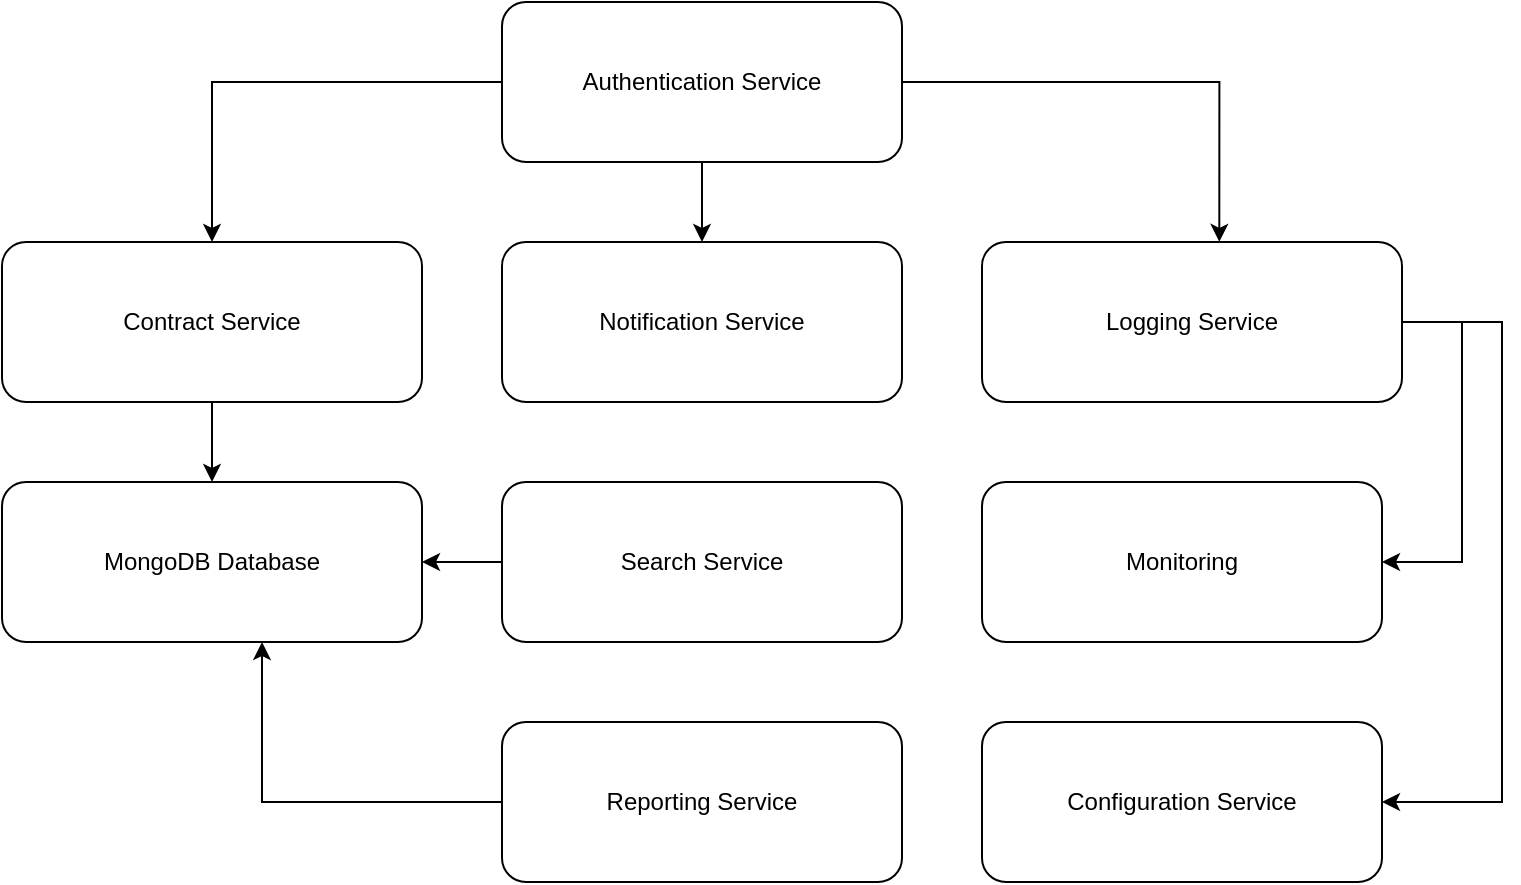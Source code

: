 <mxfile version="24.8.6">
  <diagram id="C5RBs43oDa-KdzZeNtuy" name="Page-1">
    <mxGraphModel dx="792" dy="1133" grid="1" gridSize="10" guides="1" tooltips="1" connect="1" arrows="1" fold="1" page="1" pageScale="1" pageWidth="827" pageHeight="1169" math="0" shadow="0">
      <root>
        <mxCell id="WIyWlLk6GJQsqaUBKTNV-0" />
        <mxCell id="WIyWlLk6GJQsqaUBKTNV-1" parent="WIyWlLk6GJQsqaUBKTNV-0" />
        <mxCell id="oD9I4H4Df59zBqh2kMuC-9" style="edgeStyle=orthogonalEdgeStyle;rounded=0;orthogonalLoop=1;jettySize=auto;html=1;exitX=0.5;exitY=1;exitDx=0;exitDy=0;entryX=0.5;entryY=0;entryDx=0;entryDy=0;" edge="1" parent="WIyWlLk6GJQsqaUBKTNV-1" source="WIyWlLk6GJQsqaUBKTNV-3">
          <mxGeometry relative="1" as="geometry">
            <mxPoint x="380" y="160" as="targetPoint" />
          </mxGeometry>
        </mxCell>
        <mxCell id="WIyWlLk6GJQsqaUBKTNV-3" value="&lt;div&gt;Authentication Service&lt;/div&gt;" style="rounded=1;whiteSpace=wrap;html=1;fontSize=12;glass=0;strokeWidth=1;shadow=0;" parent="WIyWlLk6GJQsqaUBKTNV-1" vertex="1">
          <mxGeometry x="280" y="40" width="200" height="80" as="geometry" />
        </mxCell>
        <mxCell id="oD9I4H4Df59zBqh2kMuC-11" style="edgeStyle=orthogonalEdgeStyle;rounded=0;orthogonalLoop=1;jettySize=auto;html=1;entryX=0.565;entryY=-0.001;entryDx=0;entryDy=0;exitX=1;exitY=0.5;exitDx=0;exitDy=0;entryPerimeter=0;" edge="1" parent="WIyWlLk6GJQsqaUBKTNV-1" source="WIyWlLk6GJQsqaUBKTNV-3" target="oD9I4H4Df59zBqh2kMuC-4">
          <mxGeometry relative="1" as="geometry">
            <mxPoint x="480" y="200" as="sourcePoint" />
          </mxGeometry>
        </mxCell>
        <mxCell id="oD9I4H4Df59zBqh2kMuC-1" value="&lt;div&gt;MongoDB Database&lt;/div&gt;" style="rounded=1;whiteSpace=wrap;html=1;fontSize=12;glass=0;strokeWidth=1;shadow=0;" vertex="1" parent="WIyWlLk6GJQsqaUBKTNV-1">
          <mxGeometry x="30" y="280" width="210" height="80" as="geometry" />
        </mxCell>
        <mxCell id="oD9I4H4Df59zBqh2kMuC-20" value="" style="edgeStyle=orthogonalEdgeStyle;rounded=0;orthogonalLoop=1;jettySize=auto;html=1;" edge="1" parent="WIyWlLk6GJQsqaUBKTNV-1" source="oD9I4H4Df59zBqh2kMuC-2" target="oD9I4H4Df59zBqh2kMuC-1">
          <mxGeometry relative="1" as="geometry" />
        </mxCell>
        <mxCell id="oD9I4H4Df59zBqh2kMuC-2" value="Contract Service" style="rounded=1;whiteSpace=wrap;html=1;fontSize=12;glass=0;strokeWidth=1;shadow=0;" vertex="1" parent="WIyWlLk6GJQsqaUBKTNV-1">
          <mxGeometry x="30" y="160" width="210" height="80" as="geometry" />
        </mxCell>
        <mxCell id="oD9I4H4Df59zBqh2kMuC-18" value="" style="edgeStyle=orthogonalEdgeStyle;rounded=0;orthogonalLoop=1;jettySize=auto;html=1;exitX=0;exitY=0.5;exitDx=0;exitDy=0;" edge="1" parent="WIyWlLk6GJQsqaUBKTNV-1" source="WIyWlLk6GJQsqaUBKTNV-3" target="oD9I4H4Df59zBqh2kMuC-2">
          <mxGeometry relative="1" as="geometry">
            <mxPoint x="270" y="80" as="sourcePoint" />
          </mxGeometry>
        </mxCell>
        <mxCell id="oD9I4H4Df59zBqh2kMuC-3" value="Notification Service" style="rounded=1;whiteSpace=wrap;html=1;fontSize=12;glass=0;strokeWidth=1;shadow=0;" vertex="1" parent="WIyWlLk6GJQsqaUBKTNV-1">
          <mxGeometry x="280" y="160" width="200" height="80" as="geometry" />
        </mxCell>
        <mxCell id="oD9I4H4Df59zBqh2kMuC-24" style="edgeStyle=orthogonalEdgeStyle;rounded=0;orthogonalLoop=1;jettySize=auto;html=1;exitX=1;exitY=0.5;exitDx=0;exitDy=0;entryX=1;entryY=0.5;entryDx=0;entryDy=0;" edge="1" parent="WIyWlLk6GJQsqaUBKTNV-1" source="oD9I4H4Df59zBqh2kMuC-4" target="oD9I4H4Df59zBqh2kMuC-22">
          <mxGeometry relative="1" as="geometry">
            <mxPoint x="760" y="320" as="targetPoint" />
            <Array as="points">
              <mxPoint x="760" y="200" />
              <mxPoint x="760" y="320" />
            </Array>
          </mxGeometry>
        </mxCell>
        <mxCell id="oD9I4H4Df59zBqh2kMuC-25" style="edgeStyle=orthogonalEdgeStyle;rounded=0;orthogonalLoop=1;jettySize=auto;html=1;exitX=1;exitY=0.5;exitDx=0;exitDy=0;entryX=1;entryY=0.5;entryDx=0;entryDy=0;" edge="1" parent="WIyWlLk6GJQsqaUBKTNV-1" source="oD9I4H4Df59zBqh2kMuC-4" target="oD9I4H4Df59zBqh2kMuC-21">
          <mxGeometry relative="1" as="geometry">
            <mxPoint x="780" y="480" as="targetPoint" />
            <Array as="points">
              <mxPoint x="780" y="200" />
              <mxPoint x="780" y="440" />
            </Array>
          </mxGeometry>
        </mxCell>
        <mxCell id="oD9I4H4Df59zBqh2kMuC-4" value="Logging Service" style="rounded=1;whiteSpace=wrap;html=1;fontSize=12;glass=0;strokeWidth=1;shadow=0;" vertex="1" parent="WIyWlLk6GJQsqaUBKTNV-1">
          <mxGeometry x="520" y="160" width="210" height="80" as="geometry" />
        </mxCell>
        <mxCell id="oD9I4H4Df59zBqh2kMuC-21" value="Configuration Service" style="rounded=1;whiteSpace=wrap;html=1;fontSize=12;glass=0;strokeWidth=1;shadow=0;" vertex="1" parent="WIyWlLk6GJQsqaUBKTNV-1">
          <mxGeometry x="520" y="400" width="200" height="80" as="geometry" />
        </mxCell>
        <mxCell id="oD9I4H4Df59zBqh2kMuC-22" value="&lt;div&gt;Monitoring&lt;/div&gt;" style="rounded=1;whiteSpace=wrap;html=1;fontSize=12;glass=0;strokeWidth=1;shadow=0;" vertex="1" parent="WIyWlLk6GJQsqaUBKTNV-1">
          <mxGeometry x="520" y="280" width="200" height="80" as="geometry" />
        </mxCell>
        <mxCell id="oD9I4H4Df59zBqh2kMuC-27" value="" style="edgeStyle=orthogonalEdgeStyle;rounded=0;orthogonalLoop=1;jettySize=auto;html=1;" edge="1" parent="WIyWlLk6GJQsqaUBKTNV-1" source="oD9I4H4Df59zBqh2kMuC-26" target="oD9I4H4Df59zBqh2kMuC-1">
          <mxGeometry relative="1" as="geometry" />
        </mxCell>
        <mxCell id="oD9I4H4Df59zBqh2kMuC-26" value="Search Service" style="rounded=1;whiteSpace=wrap;html=1;fontSize=12;glass=0;strokeWidth=1;shadow=0;" vertex="1" parent="WIyWlLk6GJQsqaUBKTNV-1">
          <mxGeometry x="280" y="280" width="200" height="80" as="geometry" />
        </mxCell>
        <mxCell id="oD9I4H4Df59zBqh2kMuC-28" value="Reporting Service" style="rounded=1;whiteSpace=wrap;html=1;fontSize=12;glass=0;strokeWidth=1;shadow=0;" vertex="1" parent="WIyWlLk6GJQsqaUBKTNV-1">
          <mxGeometry x="280" y="400" width="200" height="80" as="geometry" />
        </mxCell>
        <mxCell id="oD9I4H4Df59zBqh2kMuC-29" value="" style="endArrow=classic;html=1;rounded=0;exitX=0;exitY=0.5;exitDx=0;exitDy=0;" edge="1" parent="WIyWlLk6GJQsqaUBKTNV-1" source="oD9I4H4Df59zBqh2kMuC-28">
          <mxGeometry width="50" height="50" relative="1" as="geometry">
            <mxPoint x="400" y="510" as="sourcePoint" />
            <mxPoint x="160" y="360" as="targetPoint" />
            <Array as="points">
              <mxPoint x="160" y="440" />
            </Array>
          </mxGeometry>
        </mxCell>
      </root>
    </mxGraphModel>
  </diagram>
</mxfile>
